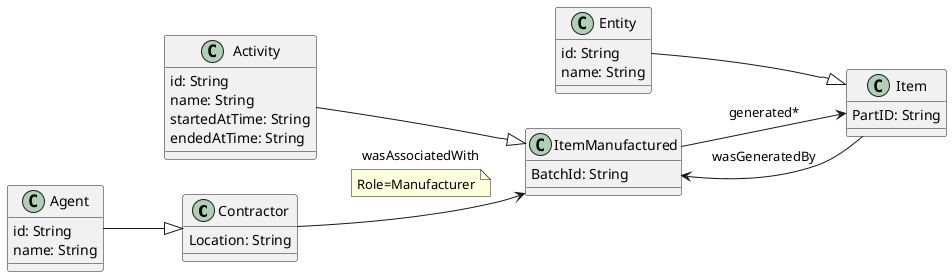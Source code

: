 @startuml

left to right direction

class Contractor
Contractor : Location: String

class Item
Item : PartID: String

class ItemManufactured
ItemManufactured : BatchId: String

class Agent
Agent : id: String
Agent : name: String

class Entity
Entity : id: String
Entity : name: String

class Activity
Activity : id: String
Activity : name: String
Activity : startedAtTime: String
Activity : endedAtTime: String

Contractor --> ItemManufactured : wasAssociatedWith
note on link: Role=Manufacturer

Item --> ItemManufactured : wasGeneratedBy
ItemManufactured --> Item : generated*

Agent --|> Contractor
Entity --|> Item
Activity --|> ItemManufactured

@enduml
